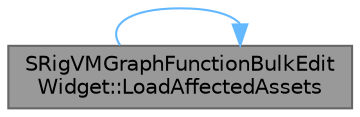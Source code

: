 digraph "SRigVMGraphFunctionBulkEditWidget::LoadAffectedAssets"
{
 // INTERACTIVE_SVG=YES
 // LATEX_PDF_SIZE
  bgcolor="transparent";
  edge [fontname=Helvetica,fontsize=10,labelfontname=Helvetica,labelfontsize=10];
  node [fontname=Helvetica,fontsize=10,shape=box,height=0.2,width=0.4];
  rankdir="LR";
  Node1 [id="Node000001",label="SRigVMGraphFunctionBulkEdit\lWidget::LoadAffectedAssets",height=0.2,width=0.4,color="gray40", fillcolor="grey60", style="filled", fontcolor="black",tooltip="Show a progress bar and load all of the assets."];
  Node1 -> Node1 [id="edge1_Node000001_Node000001",color="steelblue1",style="solid",tooltip=" "];
}

